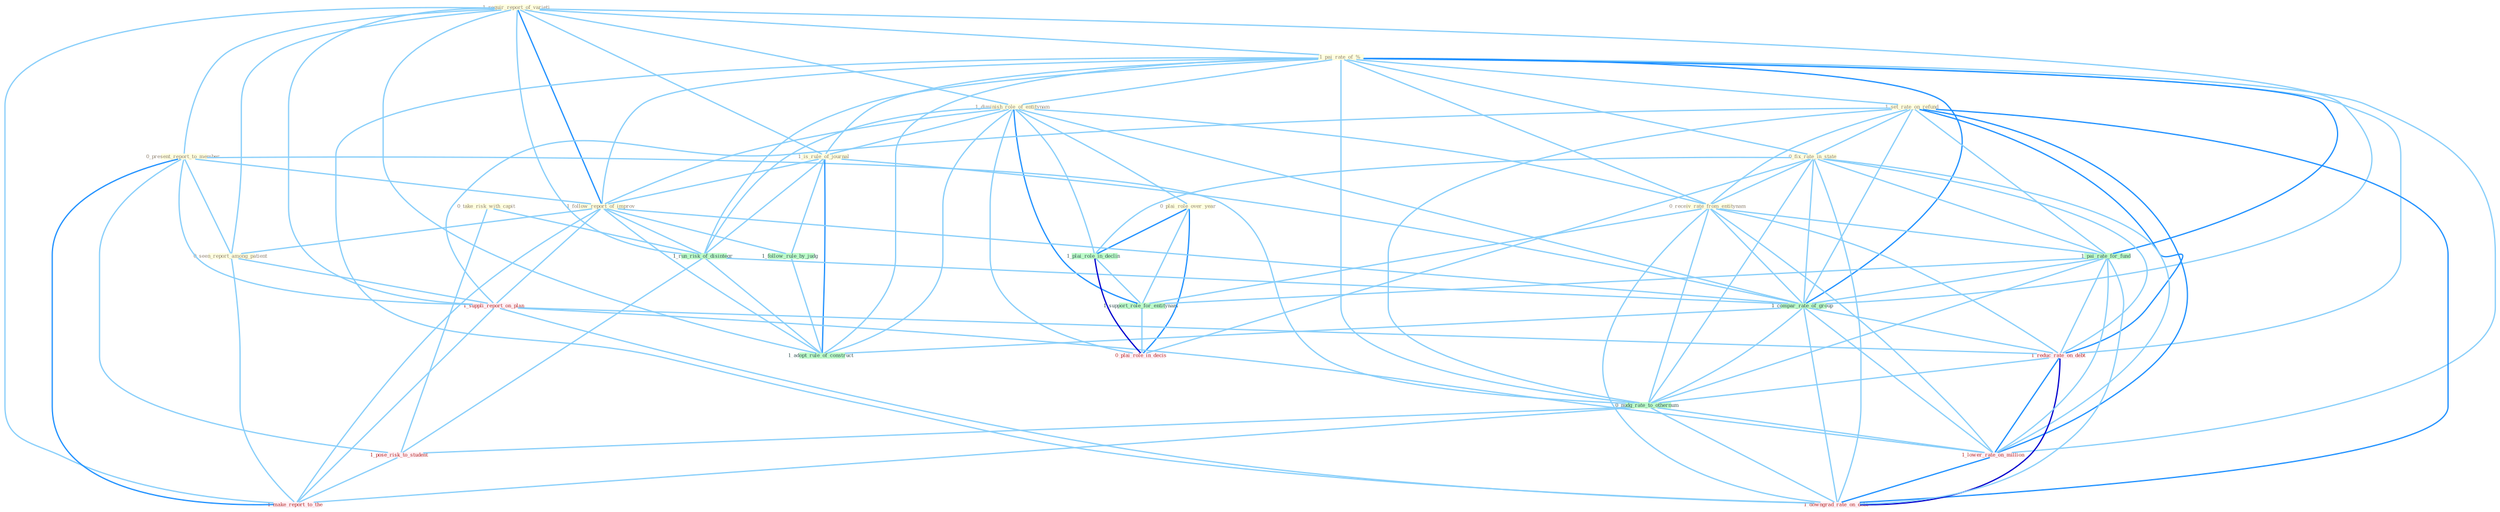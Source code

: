 Graph G{ 
    node
    [shape=polygon,style=filled,width=.5,height=.06,color="#BDFCC9",fixedsize=true,fontsize=4,
    fontcolor="#2f4f4f"];
    {node
    [color="#ffffe0", fontcolor="#8b7d6b"] "1_requir_report_of_varieti " "1_pai_rate_of_% " "1_diminish_role_of_entitynam " "0_present_report_to_member " "0_take_risk_with_capit " "1_set_rate_on_refund " "0_fix_rate_in_state " "0_plai_role_over_year " "1_is_rule_of_journal " "0_receiv_rate_from_entitynam " "1_follow_report_of_improv " "0_seen_report_among_patient "}
{node [color="#fff0f5", fontcolor="#b22222"] "1_suppli_report_on_plan " "1_reduc_rate_on_debt " "1_pose_risk_to_student " "0_plai_role_in_decis " "1_lower_rate_on_million " "1_downgrad_rate_on_debt " "1_make_report_to_the "}
edge [color="#B0E2FF"];

	"1_requir_report_of_varieti " -- "1_pai_rate_of_% " [w="1", color="#87cefa" ];
	"1_requir_report_of_varieti " -- "1_diminish_role_of_entitynam " [w="1", color="#87cefa" ];
	"1_requir_report_of_varieti " -- "0_present_report_to_member " [w="1", color="#87cefa" ];
	"1_requir_report_of_varieti " -- "1_is_rule_of_journal " [w="1", color="#87cefa" ];
	"1_requir_report_of_varieti " -- "1_follow_report_of_improv " [w="2", color="#1e90ff" , len=0.8];
	"1_requir_report_of_varieti " -- "0_seen_report_among_patient " [w="1", color="#87cefa" ];
	"1_requir_report_of_varieti " -- "1_run_risk_of_disintegr " [w="1", color="#87cefa" ];
	"1_requir_report_of_varieti " -- "1_suppli_report_on_plan " [w="1", color="#87cefa" ];
	"1_requir_report_of_varieti " -- "1_compar_rate_of_group " [w="1", color="#87cefa" ];
	"1_requir_report_of_varieti " -- "1_adopt_rule_of_construct " [w="1", color="#87cefa" ];
	"1_requir_report_of_varieti " -- "1_make_report_to_the " [w="1", color="#87cefa" ];
	"1_pai_rate_of_% " -- "1_diminish_role_of_entitynam " [w="1", color="#87cefa" ];
	"1_pai_rate_of_% " -- "1_set_rate_on_refund " [w="1", color="#87cefa" ];
	"1_pai_rate_of_% " -- "0_fix_rate_in_state " [w="1", color="#87cefa" ];
	"1_pai_rate_of_% " -- "1_is_rule_of_journal " [w="1", color="#87cefa" ];
	"1_pai_rate_of_% " -- "0_receiv_rate_from_entitynam " [w="1", color="#87cefa" ];
	"1_pai_rate_of_% " -- "1_follow_report_of_improv " [w="1", color="#87cefa" ];
	"1_pai_rate_of_% " -- "1_run_risk_of_disintegr " [w="1", color="#87cefa" ];
	"1_pai_rate_of_% " -- "1_pai_rate_for_fund " [w="2", color="#1e90ff" , len=0.8];
	"1_pai_rate_of_% " -- "1_compar_rate_of_group " [w="2", color="#1e90ff" , len=0.8];
	"1_pai_rate_of_% " -- "1_reduc_rate_on_debt " [w="1", color="#87cefa" ];
	"1_pai_rate_of_% " -- "0_nudg_rate_to_othernum " [w="1", color="#87cefa" ];
	"1_pai_rate_of_% " -- "1_adopt_rule_of_construct " [w="1", color="#87cefa" ];
	"1_pai_rate_of_% " -- "1_lower_rate_on_million " [w="1", color="#87cefa" ];
	"1_pai_rate_of_% " -- "1_downgrad_rate_on_debt " [w="1", color="#87cefa" ];
	"1_diminish_role_of_entitynam " -- "0_plai_role_over_year " [w="1", color="#87cefa" ];
	"1_diminish_role_of_entitynam " -- "1_is_rule_of_journal " [w="1", color="#87cefa" ];
	"1_diminish_role_of_entitynam " -- "0_receiv_rate_from_entitynam " [w="1", color="#87cefa" ];
	"1_diminish_role_of_entitynam " -- "1_follow_report_of_improv " [w="1", color="#87cefa" ];
	"1_diminish_role_of_entitynam " -- "1_run_risk_of_disintegr " [w="1", color="#87cefa" ];
	"1_diminish_role_of_entitynam " -- "1_plai_role_in_declin " [w="1", color="#87cefa" ];
	"1_diminish_role_of_entitynam " -- "1_compar_rate_of_group " [w="1", color="#87cefa" ];
	"1_diminish_role_of_entitynam " -- "1_support_role_for_entitynam " [w="2", color="#1e90ff" , len=0.8];
	"1_diminish_role_of_entitynam " -- "0_plai_role_in_decis " [w="1", color="#87cefa" ];
	"1_diminish_role_of_entitynam " -- "1_adopt_rule_of_construct " [w="1", color="#87cefa" ];
	"0_present_report_to_member " -- "1_follow_report_of_improv " [w="1", color="#87cefa" ];
	"0_present_report_to_member " -- "0_seen_report_among_patient " [w="1", color="#87cefa" ];
	"0_present_report_to_member " -- "1_suppli_report_on_plan " [w="1", color="#87cefa" ];
	"0_present_report_to_member " -- "0_nudg_rate_to_othernum " [w="1", color="#87cefa" ];
	"0_present_report_to_member " -- "1_pose_risk_to_student " [w="1", color="#87cefa" ];
	"0_present_report_to_member " -- "1_make_report_to_the " [w="2", color="#1e90ff" , len=0.8];
	"0_take_risk_with_capit " -- "1_run_risk_of_disintegr " [w="1", color="#87cefa" ];
	"0_take_risk_with_capit " -- "1_pose_risk_to_student " [w="1", color="#87cefa" ];
	"1_set_rate_on_refund " -- "0_fix_rate_in_state " [w="1", color="#87cefa" ];
	"1_set_rate_on_refund " -- "0_receiv_rate_from_entitynam " [w="1", color="#87cefa" ];
	"1_set_rate_on_refund " -- "1_suppli_report_on_plan " [w="1", color="#87cefa" ];
	"1_set_rate_on_refund " -- "1_pai_rate_for_fund " [w="1", color="#87cefa" ];
	"1_set_rate_on_refund " -- "1_compar_rate_of_group " [w="1", color="#87cefa" ];
	"1_set_rate_on_refund " -- "1_reduc_rate_on_debt " [w="2", color="#1e90ff" , len=0.8];
	"1_set_rate_on_refund " -- "0_nudg_rate_to_othernum " [w="1", color="#87cefa" ];
	"1_set_rate_on_refund " -- "1_lower_rate_on_million " [w="2", color="#1e90ff" , len=0.8];
	"1_set_rate_on_refund " -- "1_downgrad_rate_on_debt " [w="2", color="#1e90ff" , len=0.8];
	"0_fix_rate_in_state " -- "0_receiv_rate_from_entitynam " [w="1", color="#87cefa" ];
	"0_fix_rate_in_state " -- "1_plai_role_in_declin " [w="1", color="#87cefa" ];
	"0_fix_rate_in_state " -- "1_pai_rate_for_fund " [w="1", color="#87cefa" ];
	"0_fix_rate_in_state " -- "1_compar_rate_of_group " [w="1", color="#87cefa" ];
	"0_fix_rate_in_state " -- "1_reduc_rate_on_debt " [w="1", color="#87cefa" ];
	"0_fix_rate_in_state " -- "0_nudg_rate_to_othernum " [w="1", color="#87cefa" ];
	"0_fix_rate_in_state " -- "0_plai_role_in_decis " [w="1", color="#87cefa" ];
	"0_fix_rate_in_state " -- "1_lower_rate_on_million " [w="1", color="#87cefa" ];
	"0_fix_rate_in_state " -- "1_downgrad_rate_on_debt " [w="1", color="#87cefa" ];
	"0_plai_role_over_year " -- "1_plai_role_in_declin " [w="2", color="#1e90ff" , len=0.8];
	"0_plai_role_over_year " -- "1_support_role_for_entitynam " [w="1", color="#87cefa" ];
	"0_plai_role_over_year " -- "0_plai_role_in_decis " [w="2", color="#1e90ff" , len=0.8];
	"1_is_rule_of_journal " -- "1_follow_report_of_improv " [w="1", color="#87cefa" ];
	"1_is_rule_of_journal " -- "1_run_risk_of_disintegr " [w="1", color="#87cefa" ];
	"1_is_rule_of_journal " -- "1_follow_rule_by_judg " [w="1", color="#87cefa" ];
	"1_is_rule_of_journal " -- "1_compar_rate_of_group " [w="1", color="#87cefa" ];
	"1_is_rule_of_journal " -- "1_adopt_rule_of_construct " [w="2", color="#1e90ff" , len=0.8];
	"0_receiv_rate_from_entitynam " -- "1_pai_rate_for_fund " [w="1", color="#87cefa" ];
	"0_receiv_rate_from_entitynam " -- "1_compar_rate_of_group " [w="1", color="#87cefa" ];
	"0_receiv_rate_from_entitynam " -- "1_reduc_rate_on_debt " [w="1", color="#87cefa" ];
	"0_receiv_rate_from_entitynam " -- "0_nudg_rate_to_othernum " [w="1", color="#87cefa" ];
	"0_receiv_rate_from_entitynam " -- "1_support_role_for_entitynam " [w="1", color="#87cefa" ];
	"0_receiv_rate_from_entitynam " -- "1_lower_rate_on_million " [w="1", color="#87cefa" ];
	"0_receiv_rate_from_entitynam " -- "1_downgrad_rate_on_debt " [w="1", color="#87cefa" ];
	"1_follow_report_of_improv " -- "0_seen_report_among_patient " [w="1", color="#87cefa" ];
	"1_follow_report_of_improv " -- "1_run_risk_of_disintegr " [w="1", color="#87cefa" ];
	"1_follow_report_of_improv " -- "1_suppli_report_on_plan " [w="1", color="#87cefa" ];
	"1_follow_report_of_improv " -- "1_follow_rule_by_judg " [w="1", color="#87cefa" ];
	"1_follow_report_of_improv " -- "1_compar_rate_of_group " [w="1", color="#87cefa" ];
	"1_follow_report_of_improv " -- "1_adopt_rule_of_construct " [w="1", color="#87cefa" ];
	"1_follow_report_of_improv " -- "1_make_report_to_the " [w="1", color="#87cefa" ];
	"0_seen_report_among_patient " -- "1_suppli_report_on_plan " [w="1", color="#87cefa" ];
	"0_seen_report_among_patient " -- "1_make_report_to_the " [w="1", color="#87cefa" ];
	"1_run_risk_of_disintegr " -- "1_compar_rate_of_group " [w="1", color="#87cefa" ];
	"1_run_risk_of_disintegr " -- "1_pose_risk_to_student " [w="1", color="#87cefa" ];
	"1_run_risk_of_disintegr " -- "1_adopt_rule_of_construct " [w="1", color="#87cefa" ];
	"1_plai_role_in_declin " -- "1_support_role_for_entitynam " [w="1", color="#87cefa" ];
	"1_plai_role_in_declin " -- "0_plai_role_in_decis " [w="3", color="#0000cd" , len=0.6];
	"1_suppli_report_on_plan " -- "1_reduc_rate_on_debt " [w="1", color="#87cefa" ];
	"1_suppli_report_on_plan " -- "1_lower_rate_on_million " [w="1", color="#87cefa" ];
	"1_suppli_report_on_plan " -- "1_downgrad_rate_on_debt " [w="1", color="#87cefa" ];
	"1_suppli_report_on_plan " -- "1_make_report_to_the " [w="1", color="#87cefa" ];
	"1_pai_rate_for_fund " -- "1_compar_rate_of_group " [w="1", color="#87cefa" ];
	"1_pai_rate_for_fund " -- "1_reduc_rate_on_debt " [w="1", color="#87cefa" ];
	"1_pai_rate_for_fund " -- "0_nudg_rate_to_othernum " [w="1", color="#87cefa" ];
	"1_pai_rate_for_fund " -- "1_support_role_for_entitynam " [w="1", color="#87cefa" ];
	"1_pai_rate_for_fund " -- "1_lower_rate_on_million " [w="1", color="#87cefa" ];
	"1_pai_rate_for_fund " -- "1_downgrad_rate_on_debt " [w="1", color="#87cefa" ];
	"1_follow_rule_by_judg " -- "1_adopt_rule_of_construct " [w="1", color="#87cefa" ];
	"1_compar_rate_of_group " -- "1_reduc_rate_on_debt " [w="1", color="#87cefa" ];
	"1_compar_rate_of_group " -- "0_nudg_rate_to_othernum " [w="1", color="#87cefa" ];
	"1_compar_rate_of_group " -- "1_adopt_rule_of_construct " [w="1", color="#87cefa" ];
	"1_compar_rate_of_group " -- "1_lower_rate_on_million " [w="1", color="#87cefa" ];
	"1_compar_rate_of_group " -- "1_downgrad_rate_on_debt " [w="1", color="#87cefa" ];
	"1_reduc_rate_on_debt " -- "0_nudg_rate_to_othernum " [w="1", color="#87cefa" ];
	"1_reduc_rate_on_debt " -- "1_lower_rate_on_million " [w="2", color="#1e90ff" , len=0.8];
	"1_reduc_rate_on_debt " -- "1_downgrad_rate_on_debt " [w="3", color="#0000cd" , len=0.6];
	"0_nudg_rate_to_othernum " -- "1_pose_risk_to_student " [w="1", color="#87cefa" ];
	"0_nudg_rate_to_othernum " -- "1_lower_rate_on_million " [w="1", color="#87cefa" ];
	"0_nudg_rate_to_othernum " -- "1_downgrad_rate_on_debt " [w="1", color="#87cefa" ];
	"0_nudg_rate_to_othernum " -- "1_make_report_to_the " [w="1", color="#87cefa" ];
	"1_support_role_for_entitynam " -- "0_plai_role_in_decis " [w="1", color="#87cefa" ];
	"1_pose_risk_to_student " -- "1_make_report_to_the " [w="1", color="#87cefa" ];
	"1_lower_rate_on_million " -- "1_downgrad_rate_on_debt " [w="2", color="#1e90ff" , len=0.8];
}
